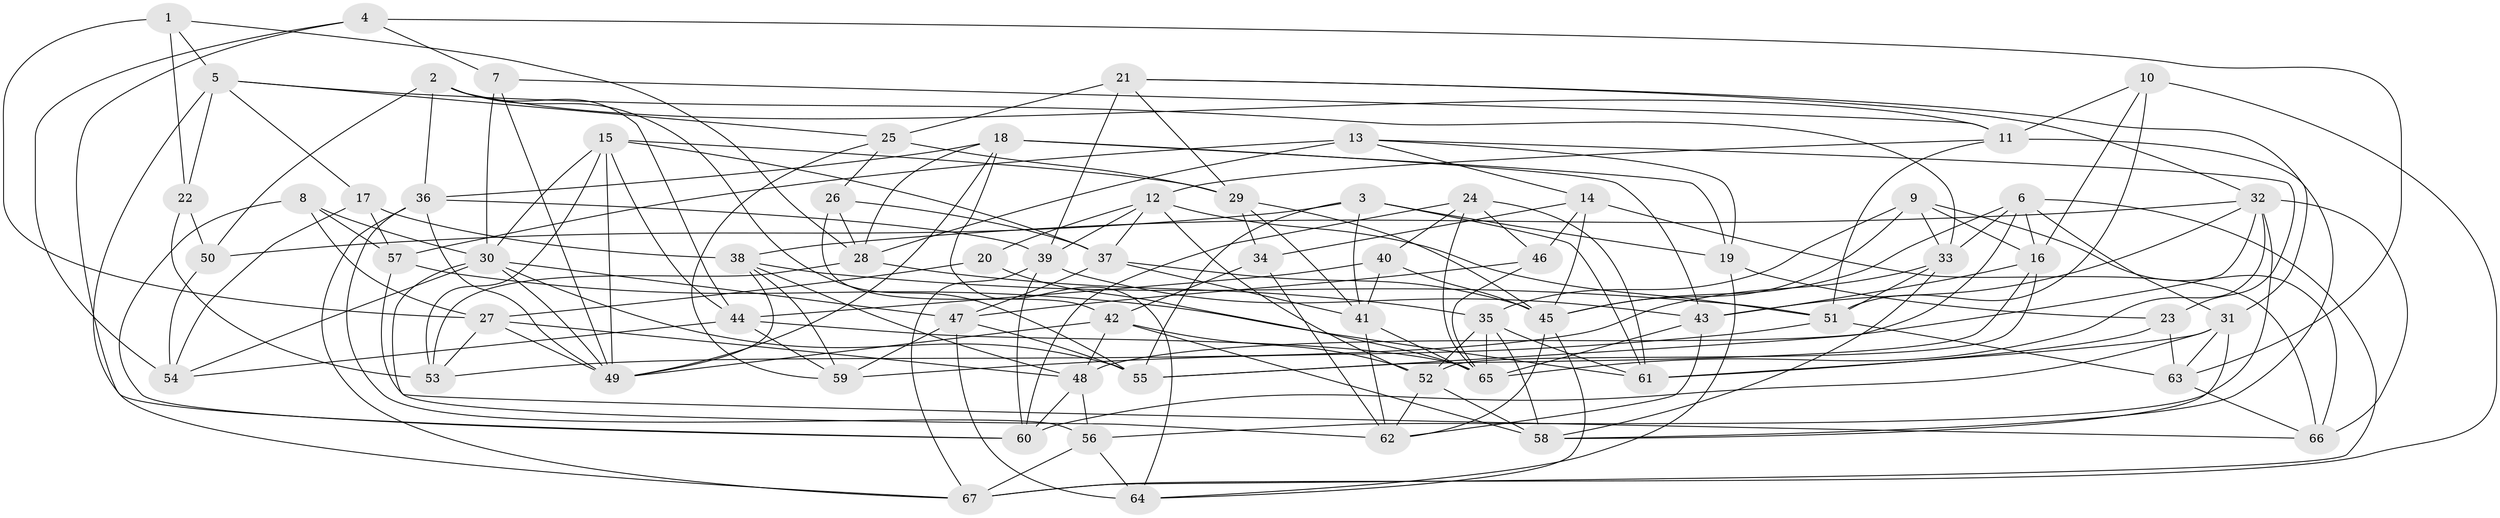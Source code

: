 // original degree distribution, {4: 1.0}
// Generated by graph-tools (version 1.1) at 2025/02/03/09/25 03:02:56]
// undirected, 67 vertices, 183 edges
graph export_dot {
graph [start="1"]
  node [color=gray90,style=filled];
  1;
  2;
  3;
  4;
  5;
  6;
  7;
  8;
  9;
  10;
  11;
  12;
  13;
  14;
  15;
  16;
  17;
  18;
  19;
  20;
  21;
  22;
  23;
  24;
  25;
  26;
  27;
  28;
  29;
  30;
  31;
  32;
  33;
  34;
  35;
  36;
  37;
  38;
  39;
  40;
  41;
  42;
  43;
  44;
  45;
  46;
  47;
  48;
  49;
  50;
  51;
  52;
  53;
  54;
  55;
  56;
  57;
  58;
  59;
  60;
  61;
  62;
  63;
  64;
  65;
  66;
  67;
  1 -- 5 [weight=1.0];
  1 -- 22 [weight=1.0];
  1 -- 27 [weight=1.0];
  1 -- 28 [weight=1.0];
  2 -- 11 [weight=1.0];
  2 -- 36 [weight=1.0];
  2 -- 44 [weight=1.0];
  2 -- 50 [weight=2.0];
  2 -- 55 [weight=1.0];
  3 -- 19 [weight=2.0];
  3 -- 41 [weight=1.0];
  3 -- 50 [weight=1.0];
  3 -- 55 [weight=1.0];
  3 -- 61 [weight=1.0];
  4 -- 7 [weight=1.0];
  4 -- 54 [weight=2.0];
  4 -- 60 [weight=1.0];
  4 -- 63 [weight=2.0];
  5 -- 17 [weight=1.0];
  5 -- 22 [weight=1.0];
  5 -- 25 [weight=1.0];
  5 -- 33 [weight=1.0];
  5 -- 67 [weight=1.0];
  6 -- 16 [weight=1.0];
  6 -- 31 [weight=1.0];
  6 -- 33 [weight=1.0];
  6 -- 45 [weight=1.0];
  6 -- 55 [weight=1.0];
  6 -- 67 [weight=1.0];
  7 -- 11 [weight=1.0];
  7 -- 30 [weight=1.0];
  7 -- 49 [weight=1.0];
  8 -- 27 [weight=1.0];
  8 -- 30 [weight=1.0];
  8 -- 57 [weight=1.0];
  8 -- 60 [weight=1.0];
  9 -- 16 [weight=1.0];
  9 -- 33 [weight=1.0];
  9 -- 35 [weight=1.0];
  9 -- 45 [weight=2.0];
  9 -- 66 [weight=1.0];
  10 -- 11 [weight=1.0];
  10 -- 16 [weight=1.0];
  10 -- 51 [weight=1.0];
  10 -- 67 [weight=1.0];
  11 -- 12 [weight=1.0];
  11 -- 51 [weight=1.0];
  11 -- 58 [weight=1.0];
  12 -- 20 [weight=1.0];
  12 -- 37 [weight=1.0];
  12 -- 39 [weight=1.0];
  12 -- 51 [weight=1.0];
  12 -- 52 [weight=1.0];
  13 -- 14 [weight=1.0];
  13 -- 19 [weight=1.0];
  13 -- 23 [weight=1.0];
  13 -- 28 [weight=1.0];
  13 -- 57 [weight=2.0];
  14 -- 34 [weight=1.0];
  14 -- 45 [weight=1.0];
  14 -- 46 [weight=1.0];
  14 -- 66 [weight=2.0];
  15 -- 29 [weight=1.0];
  15 -- 30 [weight=1.0];
  15 -- 37 [weight=1.0];
  15 -- 44 [weight=1.0];
  15 -- 49 [weight=1.0];
  15 -- 53 [weight=1.0];
  16 -- 43 [weight=1.0];
  16 -- 52 [weight=1.0];
  16 -- 55 [weight=1.0];
  17 -- 38 [weight=1.0];
  17 -- 54 [weight=1.0];
  17 -- 57 [weight=1.0];
  18 -- 19 [weight=1.0];
  18 -- 28 [weight=1.0];
  18 -- 36 [weight=1.0];
  18 -- 43 [weight=1.0];
  18 -- 49 [weight=1.0];
  18 -- 64 [weight=1.0];
  19 -- 23 [weight=1.0];
  19 -- 64 [weight=1.0];
  20 -- 27 [weight=1.0];
  20 -- 65 [weight=2.0];
  21 -- 25 [weight=2.0];
  21 -- 29 [weight=1.0];
  21 -- 31 [weight=1.0];
  21 -- 32 [weight=1.0];
  21 -- 39 [weight=1.0];
  22 -- 50 [weight=2.0];
  22 -- 53 [weight=2.0];
  23 -- 61 [weight=1.0];
  23 -- 63 [weight=1.0];
  24 -- 40 [weight=2.0];
  24 -- 46 [weight=1.0];
  24 -- 60 [weight=1.0];
  24 -- 61 [weight=1.0];
  24 -- 65 [weight=1.0];
  25 -- 26 [weight=1.0];
  25 -- 29 [weight=1.0];
  25 -- 59 [weight=1.0];
  26 -- 28 [weight=1.0];
  26 -- 37 [weight=1.0];
  26 -- 42 [weight=1.0];
  27 -- 48 [weight=1.0];
  27 -- 49 [weight=1.0];
  27 -- 53 [weight=1.0];
  28 -- 35 [weight=1.0];
  28 -- 53 [weight=1.0];
  29 -- 34 [weight=1.0];
  29 -- 41 [weight=1.0];
  29 -- 45 [weight=1.0];
  30 -- 47 [weight=1.0];
  30 -- 49 [weight=1.0];
  30 -- 54 [weight=1.0];
  30 -- 55 [weight=1.0];
  30 -- 62 [weight=1.0];
  31 -- 58 [weight=1.0];
  31 -- 60 [weight=1.0];
  31 -- 61 [weight=1.0];
  31 -- 63 [weight=1.0];
  32 -- 38 [weight=1.0];
  32 -- 43 [weight=1.0];
  32 -- 48 [weight=1.0];
  32 -- 56 [weight=1.0];
  32 -- 65 [weight=2.0];
  32 -- 66 [weight=1.0];
  33 -- 51 [weight=1.0];
  33 -- 53 [weight=1.0];
  33 -- 58 [weight=1.0];
  34 -- 42 [weight=1.0];
  34 -- 62 [weight=1.0];
  35 -- 52 [weight=1.0];
  35 -- 58 [weight=1.0];
  35 -- 61 [weight=1.0];
  35 -- 65 [weight=1.0];
  36 -- 39 [weight=1.0];
  36 -- 49 [weight=1.0];
  36 -- 56 [weight=1.0];
  36 -- 67 [weight=1.0];
  37 -- 41 [weight=1.0];
  37 -- 45 [weight=1.0];
  37 -- 47 [weight=1.0];
  38 -- 48 [weight=1.0];
  38 -- 49 [weight=1.0];
  38 -- 51 [weight=1.0];
  38 -- 59 [weight=1.0];
  39 -- 43 [weight=1.0];
  39 -- 60 [weight=1.0];
  39 -- 67 [weight=1.0];
  40 -- 41 [weight=1.0];
  40 -- 44 [weight=1.0];
  40 -- 45 [weight=2.0];
  41 -- 62 [weight=1.0];
  41 -- 65 [weight=1.0];
  42 -- 48 [weight=1.0];
  42 -- 49 [weight=1.0];
  42 -- 52 [weight=1.0];
  42 -- 58 [weight=1.0];
  43 -- 62 [weight=1.0];
  43 -- 65 [weight=1.0];
  44 -- 54 [weight=1.0];
  44 -- 59 [weight=1.0];
  44 -- 65 [weight=1.0];
  45 -- 62 [weight=1.0];
  45 -- 64 [weight=1.0];
  46 -- 47 [weight=1.0];
  46 -- 65 [weight=1.0];
  47 -- 55 [weight=1.0];
  47 -- 59 [weight=1.0];
  47 -- 64 [weight=1.0];
  48 -- 56 [weight=1.0];
  48 -- 60 [weight=1.0];
  50 -- 54 [weight=1.0];
  51 -- 59 [weight=2.0];
  51 -- 63 [weight=1.0];
  52 -- 58 [weight=1.0];
  52 -- 62 [weight=1.0];
  56 -- 64 [weight=2.0];
  56 -- 67 [weight=1.0];
  57 -- 61 [weight=1.0];
  57 -- 66 [weight=1.0];
  63 -- 66 [weight=1.0];
}
